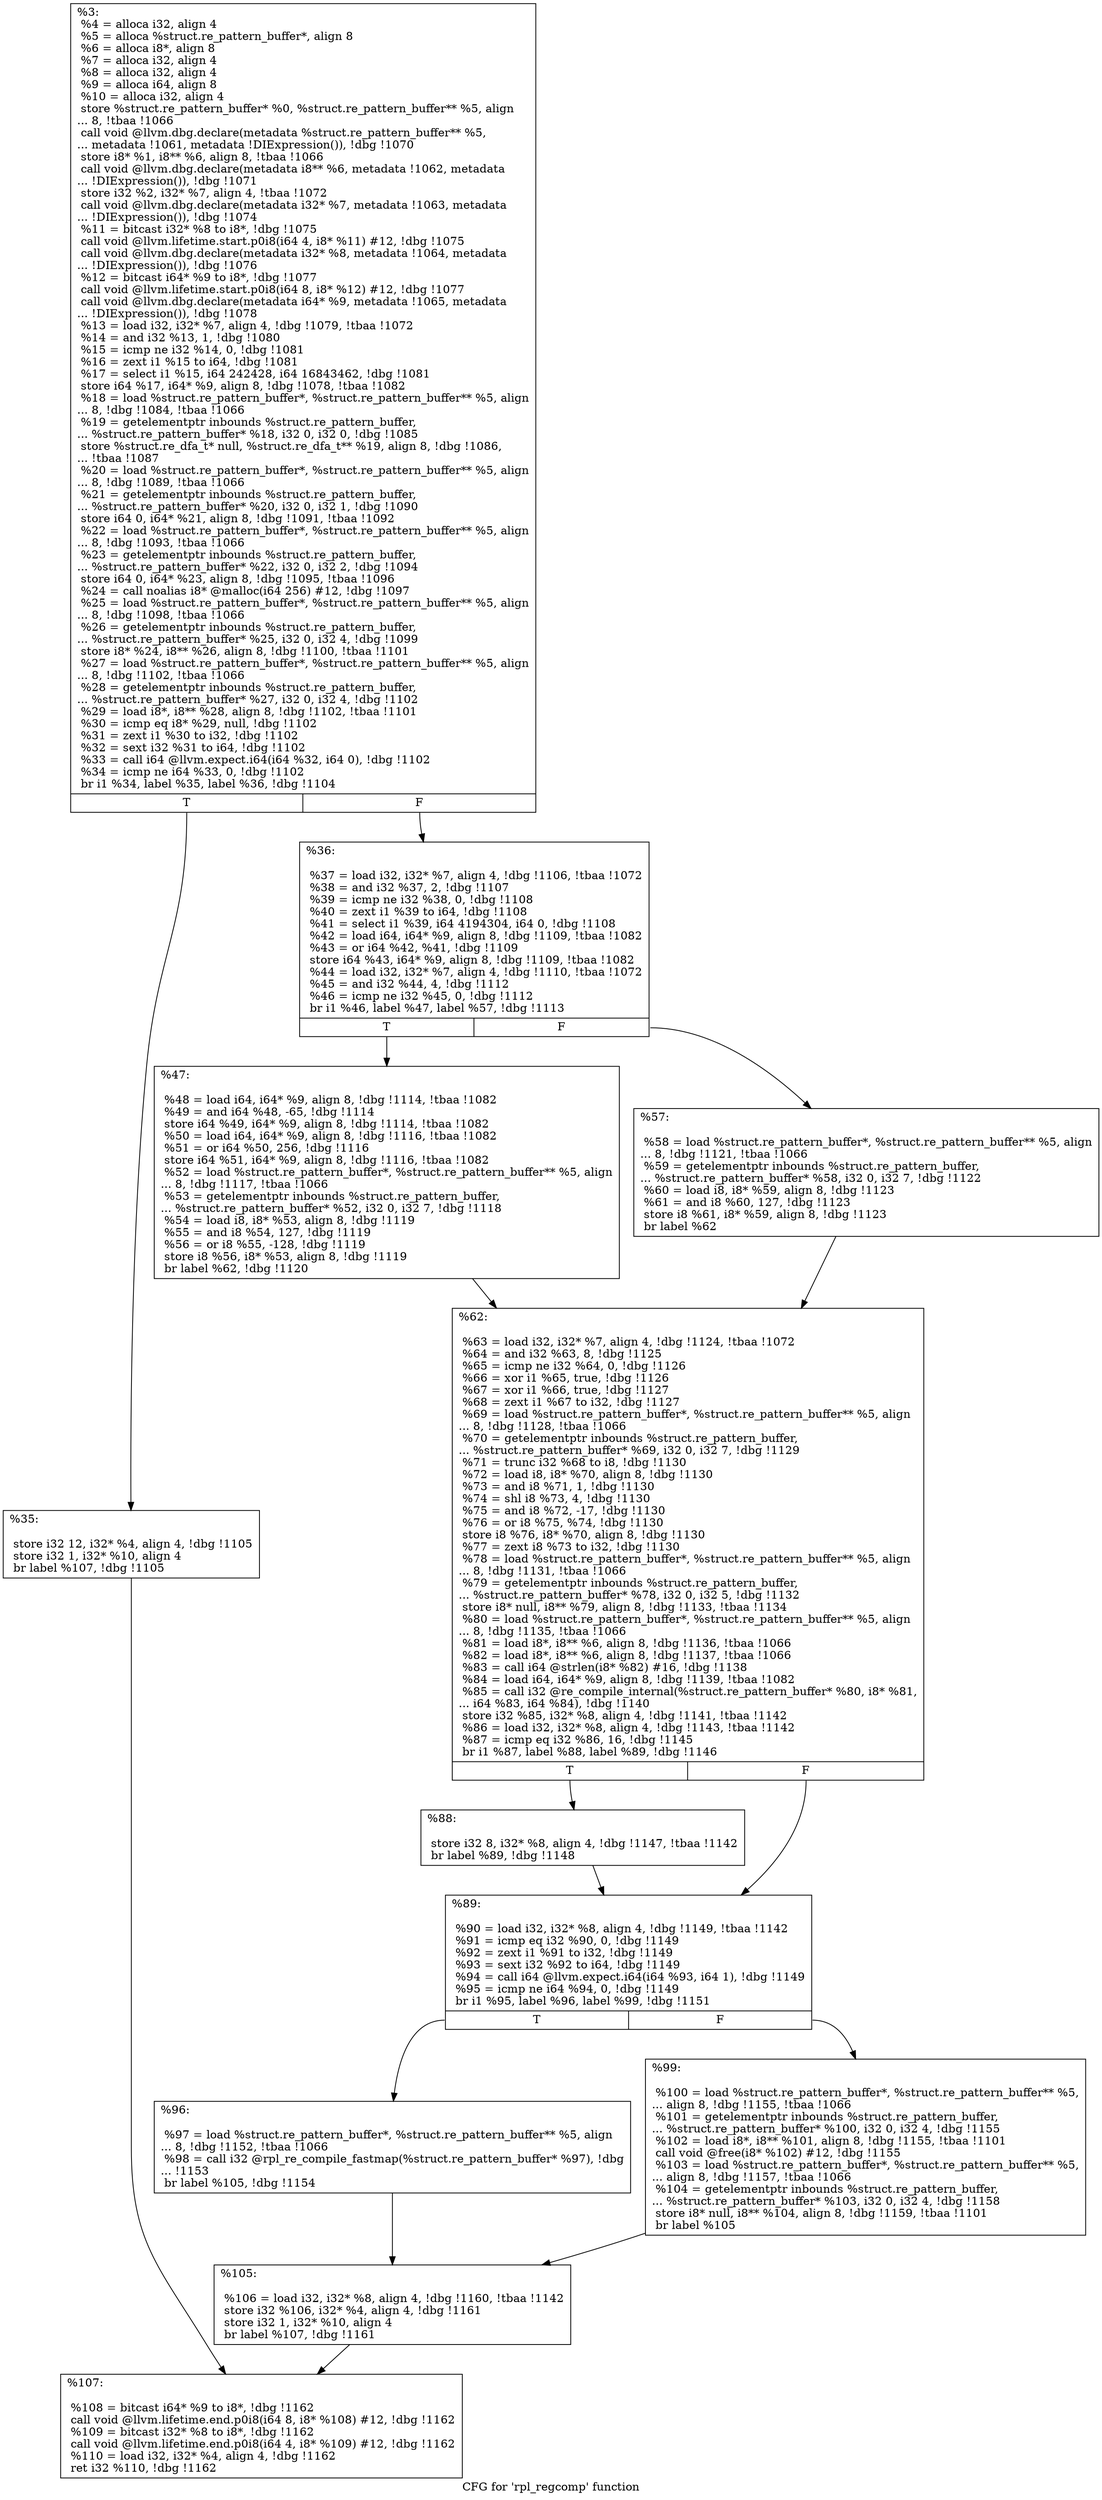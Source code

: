 digraph "CFG for 'rpl_regcomp' function" {
	label="CFG for 'rpl_regcomp' function";

	Node0xd490e0 [shape=record,label="{%3:\l  %4 = alloca i32, align 4\l  %5 = alloca %struct.re_pattern_buffer*, align 8\l  %6 = alloca i8*, align 8\l  %7 = alloca i32, align 4\l  %8 = alloca i32, align 4\l  %9 = alloca i64, align 8\l  %10 = alloca i32, align 4\l  store %struct.re_pattern_buffer* %0, %struct.re_pattern_buffer** %5, align\l... 8, !tbaa !1066\l  call void @llvm.dbg.declare(metadata %struct.re_pattern_buffer** %5,\l... metadata !1061, metadata !DIExpression()), !dbg !1070\l  store i8* %1, i8** %6, align 8, !tbaa !1066\l  call void @llvm.dbg.declare(metadata i8** %6, metadata !1062, metadata\l... !DIExpression()), !dbg !1071\l  store i32 %2, i32* %7, align 4, !tbaa !1072\l  call void @llvm.dbg.declare(metadata i32* %7, metadata !1063, metadata\l... !DIExpression()), !dbg !1074\l  %11 = bitcast i32* %8 to i8*, !dbg !1075\l  call void @llvm.lifetime.start.p0i8(i64 4, i8* %11) #12, !dbg !1075\l  call void @llvm.dbg.declare(metadata i32* %8, metadata !1064, metadata\l... !DIExpression()), !dbg !1076\l  %12 = bitcast i64* %9 to i8*, !dbg !1077\l  call void @llvm.lifetime.start.p0i8(i64 8, i8* %12) #12, !dbg !1077\l  call void @llvm.dbg.declare(metadata i64* %9, metadata !1065, metadata\l... !DIExpression()), !dbg !1078\l  %13 = load i32, i32* %7, align 4, !dbg !1079, !tbaa !1072\l  %14 = and i32 %13, 1, !dbg !1080\l  %15 = icmp ne i32 %14, 0, !dbg !1081\l  %16 = zext i1 %15 to i64, !dbg !1081\l  %17 = select i1 %15, i64 242428, i64 16843462, !dbg !1081\l  store i64 %17, i64* %9, align 8, !dbg !1078, !tbaa !1082\l  %18 = load %struct.re_pattern_buffer*, %struct.re_pattern_buffer** %5, align\l... 8, !dbg !1084, !tbaa !1066\l  %19 = getelementptr inbounds %struct.re_pattern_buffer,\l... %struct.re_pattern_buffer* %18, i32 0, i32 0, !dbg !1085\l  store %struct.re_dfa_t* null, %struct.re_dfa_t** %19, align 8, !dbg !1086,\l... !tbaa !1087\l  %20 = load %struct.re_pattern_buffer*, %struct.re_pattern_buffer** %5, align\l... 8, !dbg !1089, !tbaa !1066\l  %21 = getelementptr inbounds %struct.re_pattern_buffer,\l... %struct.re_pattern_buffer* %20, i32 0, i32 1, !dbg !1090\l  store i64 0, i64* %21, align 8, !dbg !1091, !tbaa !1092\l  %22 = load %struct.re_pattern_buffer*, %struct.re_pattern_buffer** %5, align\l... 8, !dbg !1093, !tbaa !1066\l  %23 = getelementptr inbounds %struct.re_pattern_buffer,\l... %struct.re_pattern_buffer* %22, i32 0, i32 2, !dbg !1094\l  store i64 0, i64* %23, align 8, !dbg !1095, !tbaa !1096\l  %24 = call noalias i8* @malloc(i64 256) #12, !dbg !1097\l  %25 = load %struct.re_pattern_buffer*, %struct.re_pattern_buffer** %5, align\l... 8, !dbg !1098, !tbaa !1066\l  %26 = getelementptr inbounds %struct.re_pattern_buffer,\l... %struct.re_pattern_buffer* %25, i32 0, i32 4, !dbg !1099\l  store i8* %24, i8** %26, align 8, !dbg !1100, !tbaa !1101\l  %27 = load %struct.re_pattern_buffer*, %struct.re_pattern_buffer** %5, align\l... 8, !dbg !1102, !tbaa !1066\l  %28 = getelementptr inbounds %struct.re_pattern_buffer,\l... %struct.re_pattern_buffer* %27, i32 0, i32 4, !dbg !1102\l  %29 = load i8*, i8** %28, align 8, !dbg !1102, !tbaa !1101\l  %30 = icmp eq i8* %29, null, !dbg !1102\l  %31 = zext i1 %30 to i32, !dbg !1102\l  %32 = sext i32 %31 to i64, !dbg !1102\l  %33 = call i64 @llvm.expect.i64(i64 %32, i64 0), !dbg !1102\l  %34 = icmp ne i64 %33, 0, !dbg !1102\l  br i1 %34, label %35, label %36, !dbg !1104\l|{<s0>T|<s1>F}}"];
	Node0xd490e0:s0 -> Node0xd4a5b0;
	Node0xd490e0:s1 -> Node0xd4a600;
	Node0xd4a5b0 [shape=record,label="{%35:\l\l  store i32 12, i32* %4, align 4, !dbg !1105\l  store i32 1, i32* %10, align 4\l  br label %107, !dbg !1105\l}"];
	Node0xd4a5b0 -> Node0xd4a8d0;
	Node0xd4a600 [shape=record,label="{%36:\l\l  %37 = load i32, i32* %7, align 4, !dbg !1106, !tbaa !1072\l  %38 = and i32 %37, 2, !dbg !1107\l  %39 = icmp ne i32 %38, 0, !dbg !1108\l  %40 = zext i1 %39 to i64, !dbg !1108\l  %41 = select i1 %39, i64 4194304, i64 0, !dbg !1108\l  %42 = load i64, i64* %9, align 8, !dbg !1109, !tbaa !1082\l  %43 = or i64 %42, %41, !dbg !1109\l  store i64 %43, i64* %9, align 8, !dbg !1109, !tbaa !1082\l  %44 = load i32, i32* %7, align 4, !dbg !1110, !tbaa !1072\l  %45 = and i32 %44, 4, !dbg !1112\l  %46 = icmp ne i32 %45, 0, !dbg !1112\l  br i1 %46, label %47, label %57, !dbg !1113\l|{<s0>T|<s1>F}}"];
	Node0xd4a600:s0 -> Node0xd4a650;
	Node0xd4a600:s1 -> Node0xd4a6a0;
	Node0xd4a650 [shape=record,label="{%47:\l\l  %48 = load i64, i64* %9, align 8, !dbg !1114, !tbaa !1082\l  %49 = and i64 %48, -65, !dbg !1114\l  store i64 %49, i64* %9, align 8, !dbg !1114, !tbaa !1082\l  %50 = load i64, i64* %9, align 8, !dbg !1116, !tbaa !1082\l  %51 = or i64 %50, 256, !dbg !1116\l  store i64 %51, i64* %9, align 8, !dbg !1116, !tbaa !1082\l  %52 = load %struct.re_pattern_buffer*, %struct.re_pattern_buffer** %5, align\l... 8, !dbg !1117, !tbaa !1066\l  %53 = getelementptr inbounds %struct.re_pattern_buffer,\l... %struct.re_pattern_buffer* %52, i32 0, i32 7, !dbg !1118\l  %54 = load i8, i8* %53, align 8, !dbg !1119\l  %55 = and i8 %54, 127, !dbg !1119\l  %56 = or i8 %55, -128, !dbg !1119\l  store i8 %56, i8* %53, align 8, !dbg !1119\l  br label %62, !dbg !1120\l}"];
	Node0xd4a650 -> Node0xd4a6f0;
	Node0xd4a6a0 [shape=record,label="{%57:\l\l  %58 = load %struct.re_pattern_buffer*, %struct.re_pattern_buffer** %5, align\l... 8, !dbg !1121, !tbaa !1066\l  %59 = getelementptr inbounds %struct.re_pattern_buffer,\l... %struct.re_pattern_buffer* %58, i32 0, i32 7, !dbg !1122\l  %60 = load i8, i8* %59, align 8, !dbg !1123\l  %61 = and i8 %60, 127, !dbg !1123\l  store i8 %61, i8* %59, align 8, !dbg !1123\l  br label %62\l}"];
	Node0xd4a6a0 -> Node0xd4a6f0;
	Node0xd4a6f0 [shape=record,label="{%62:\l\l  %63 = load i32, i32* %7, align 4, !dbg !1124, !tbaa !1072\l  %64 = and i32 %63, 8, !dbg !1125\l  %65 = icmp ne i32 %64, 0, !dbg !1126\l  %66 = xor i1 %65, true, !dbg !1126\l  %67 = xor i1 %66, true, !dbg !1127\l  %68 = zext i1 %67 to i32, !dbg !1127\l  %69 = load %struct.re_pattern_buffer*, %struct.re_pattern_buffer** %5, align\l... 8, !dbg !1128, !tbaa !1066\l  %70 = getelementptr inbounds %struct.re_pattern_buffer,\l... %struct.re_pattern_buffer* %69, i32 0, i32 7, !dbg !1129\l  %71 = trunc i32 %68 to i8, !dbg !1130\l  %72 = load i8, i8* %70, align 8, !dbg !1130\l  %73 = and i8 %71, 1, !dbg !1130\l  %74 = shl i8 %73, 4, !dbg !1130\l  %75 = and i8 %72, -17, !dbg !1130\l  %76 = or i8 %75, %74, !dbg !1130\l  store i8 %76, i8* %70, align 8, !dbg !1130\l  %77 = zext i8 %73 to i32, !dbg !1130\l  %78 = load %struct.re_pattern_buffer*, %struct.re_pattern_buffer** %5, align\l... 8, !dbg !1131, !tbaa !1066\l  %79 = getelementptr inbounds %struct.re_pattern_buffer,\l... %struct.re_pattern_buffer* %78, i32 0, i32 5, !dbg !1132\l  store i8* null, i8** %79, align 8, !dbg !1133, !tbaa !1134\l  %80 = load %struct.re_pattern_buffer*, %struct.re_pattern_buffer** %5, align\l... 8, !dbg !1135, !tbaa !1066\l  %81 = load i8*, i8** %6, align 8, !dbg !1136, !tbaa !1066\l  %82 = load i8*, i8** %6, align 8, !dbg !1137, !tbaa !1066\l  %83 = call i64 @strlen(i8* %82) #16, !dbg !1138\l  %84 = load i64, i64* %9, align 8, !dbg !1139, !tbaa !1082\l  %85 = call i32 @re_compile_internal(%struct.re_pattern_buffer* %80, i8* %81,\l... i64 %83, i64 %84), !dbg !1140\l  store i32 %85, i32* %8, align 4, !dbg !1141, !tbaa !1142\l  %86 = load i32, i32* %8, align 4, !dbg !1143, !tbaa !1142\l  %87 = icmp eq i32 %86, 16, !dbg !1145\l  br i1 %87, label %88, label %89, !dbg !1146\l|{<s0>T|<s1>F}}"];
	Node0xd4a6f0:s0 -> Node0xd4a740;
	Node0xd4a6f0:s1 -> Node0xd4a790;
	Node0xd4a740 [shape=record,label="{%88:\l\l  store i32 8, i32* %8, align 4, !dbg !1147, !tbaa !1142\l  br label %89, !dbg !1148\l}"];
	Node0xd4a740 -> Node0xd4a790;
	Node0xd4a790 [shape=record,label="{%89:\l\l  %90 = load i32, i32* %8, align 4, !dbg !1149, !tbaa !1142\l  %91 = icmp eq i32 %90, 0, !dbg !1149\l  %92 = zext i1 %91 to i32, !dbg !1149\l  %93 = sext i32 %92 to i64, !dbg !1149\l  %94 = call i64 @llvm.expect.i64(i64 %93, i64 1), !dbg !1149\l  %95 = icmp ne i64 %94, 0, !dbg !1149\l  br i1 %95, label %96, label %99, !dbg !1151\l|{<s0>T|<s1>F}}"];
	Node0xd4a790:s0 -> Node0xd4a7e0;
	Node0xd4a790:s1 -> Node0xd4a830;
	Node0xd4a7e0 [shape=record,label="{%96:\l\l  %97 = load %struct.re_pattern_buffer*, %struct.re_pattern_buffer** %5, align\l... 8, !dbg !1152, !tbaa !1066\l  %98 = call i32 @rpl_re_compile_fastmap(%struct.re_pattern_buffer* %97), !dbg\l... !1153\l  br label %105, !dbg !1154\l}"];
	Node0xd4a7e0 -> Node0xd4a880;
	Node0xd4a830 [shape=record,label="{%99:\l\l  %100 = load %struct.re_pattern_buffer*, %struct.re_pattern_buffer** %5,\l... align 8, !dbg !1155, !tbaa !1066\l  %101 = getelementptr inbounds %struct.re_pattern_buffer,\l... %struct.re_pattern_buffer* %100, i32 0, i32 4, !dbg !1155\l  %102 = load i8*, i8** %101, align 8, !dbg !1155, !tbaa !1101\l  call void @free(i8* %102) #12, !dbg !1155\l  %103 = load %struct.re_pattern_buffer*, %struct.re_pattern_buffer** %5,\l... align 8, !dbg !1157, !tbaa !1066\l  %104 = getelementptr inbounds %struct.re_pattern_buffer,\l... %struct.re_pattern_buffer* %103, i32 0, i32 4, !dbg !1158\l  store i8* null, i8** %104, align 8, !dbg !1159, !tbaa !1101\l  br label %105\l}"];
	Node0xd4a830 -> Node0xd4a880;
	Node0xd4a880 [shape=record,label="{%105:\l\l  %106 = load i32, i32* %8, align 4, !dbg !1160, !tbaa !1142\l  store i32 %106, i32* %4, align 4, !dbg !1161\l  store i32 1, i32* %10, align 4\l  br label %107, !dbg !1161\l}"];
	Node0xd4a880 -> Node0xd4a8d0;
	Node0xd4a8d0 [shape=record,label="{%107:\l\l  %108 = bitcast i64* %9 to i8*, !dbg !1162\l  call void @llvm.lifetime.end.p0i8(i64 8, i8* %108) #12, !dbg !1162\l  %109 = bitcast i32* %8 to i8*, !dbg !1162\l  call void @llvm.lifetime.end.p0i8(i64 4, i8* %109) #12, !dbg !1162\l  %110 = load i32, i32* %4, align 4, !dbg !1162\l  ret i32 %110, !dbg !1162\l}"];
}
